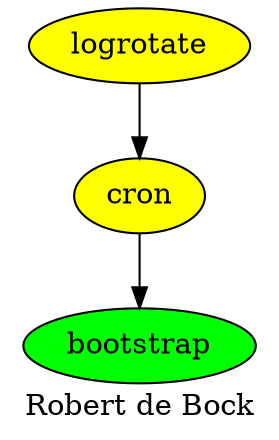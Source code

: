 digraph PhiloDilemma {
  label = "Robert de Bock" ;
  overlap=false
  {
    bootstrap [fillcolor=green style=filled]
    cron [fillcolor=yellow style=filled]
    logrotate [fillcolor=yellow style=filled]
  }
  cron -> bootstrap
  logrotate -> cron
}
